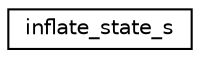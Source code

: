 digraph "Graphical Class Hierarchy"
{
  edge [fontname="Helvetica",fontsize="10",labelfontname="Helvetica",labelfontsize="10"];
  node [fontname="Helvetica",fontsize="10",shape=record];
  rankdir="LR";
  Node0 [label="inflate_state_s",height=0.2,width=0.4,color="black", fillcolor="white", style="filled",URL="$structinflate__state__s.html"];
}
